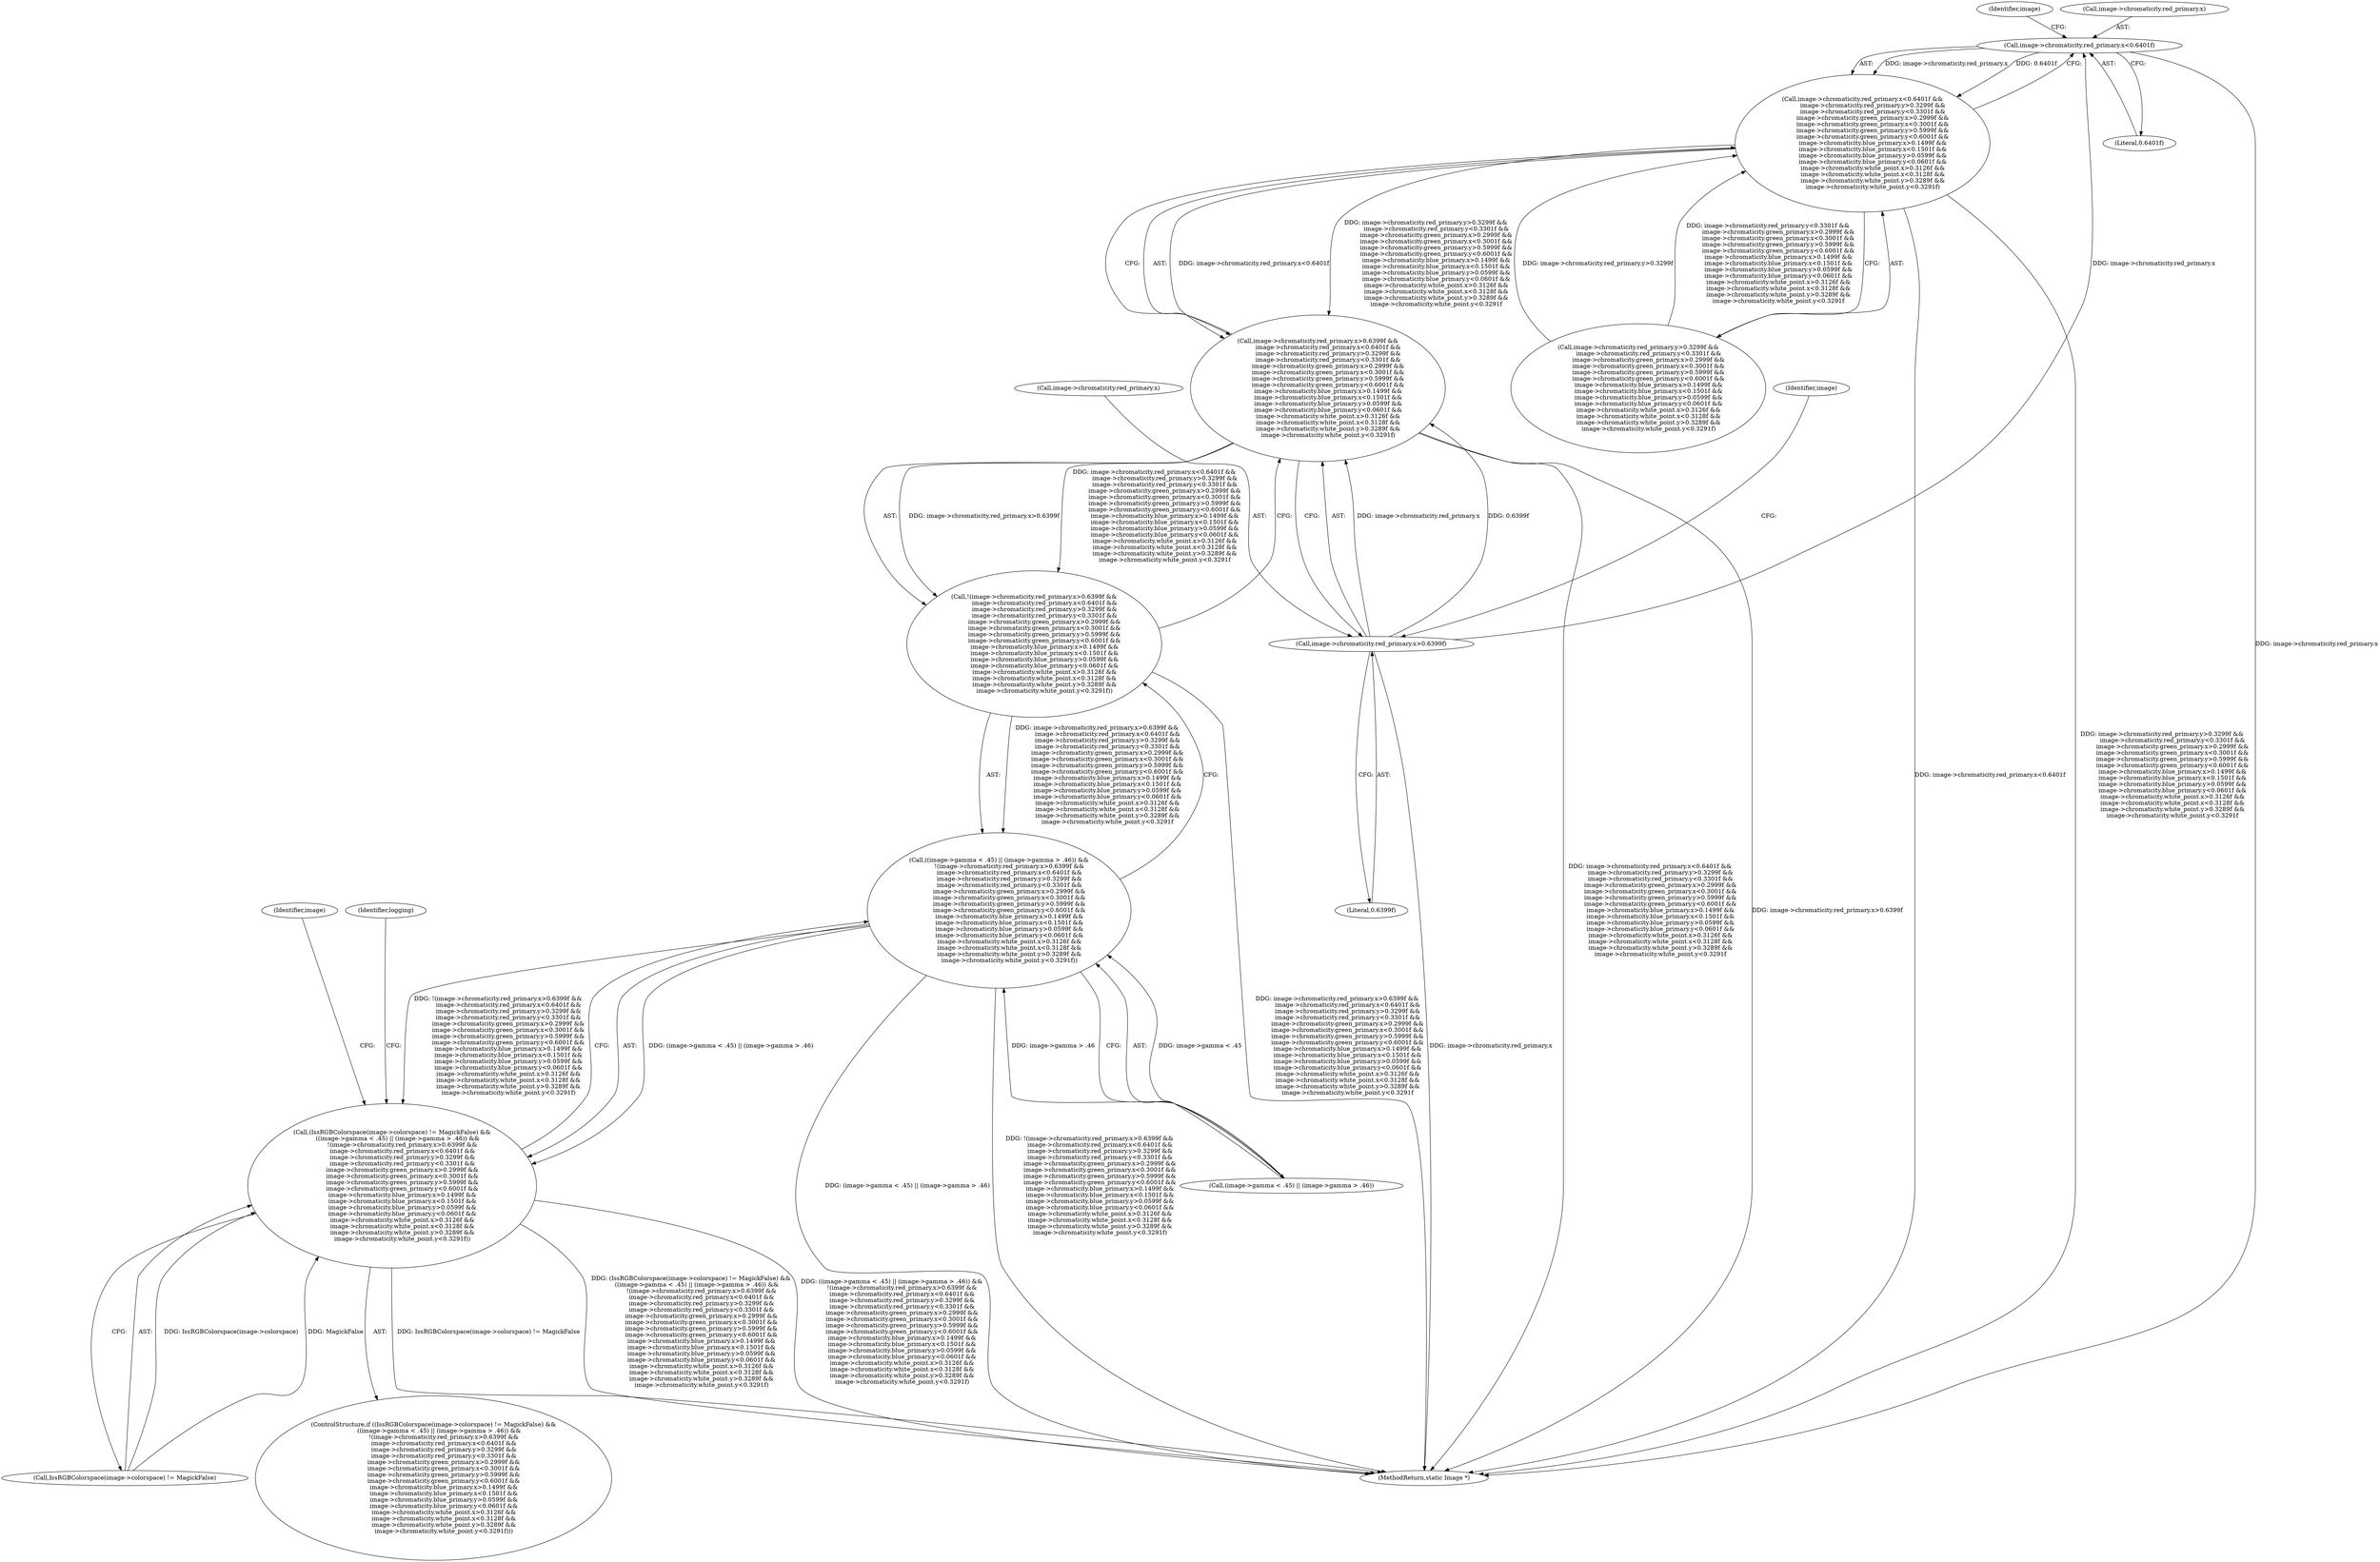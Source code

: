digraph "0_ImageMagick_aa84944b405acebbeefe871d0f64969b9e9f31ac_0@pointer" {
"1000334" [label="(Call,image->chromaticity.red_primary.x<0.6401f)"];
"1000324" [label="(Call,image->chromaticity.red_primary.x>0.6399f)"];
"1000333" [label="(Call,image->chromaticity.red_primary.x<0.6401f &&\n           image->chromaticity.red_primary.y>0.3299f &&\n           image->chromaticity.red_primary.y<0.3301f &&\n           image->chromaticity.green_primary.x>0.2999f &&\n           image->chromaticity.green_primary.x<0.3001f &&\n           image->chromaticity.green_primary.y>0.5999f &&\n           image->chromaticity.green_primary.y<0.6001f &&\n           image->chromaticity.blue_primary.x>0.1499f &&\n           image->chromaticity.blue_primary.x<0.1501f &&\n           image->chromaticity.blue_primary.y>0.0599f &&\n           image->chromaticity.blue_primary.y<0.0601f &&\n           image->chromaticity.white_point.x>0.3126f &&\n           image->chromaticity.white_point.x<0.3128f &&\n           image->chromaticity.white_point.y>0.3289f &&\n           image->chromaticity.white_point.y<0.3291f)"];
"1000323" [label="(Call,image->chromaticity.red_primary.x>0.6399f &&\n           image->chromaticity.red_primary.x<0.6401f &&\n           image->chromaticity.red_primary.y>0.3299f &&\n           image->chromaticity.red_primary.y<0.3301f &&\n           image->chromaticity.green_primary.x>0.2999f &&\n           image->chromaticity.green_primary.x<0.3001f &&\n           image->chromaticity.green_primary.y>0.5999f &&\n           image->chromaticity.green_primary.y<0.6001f &&\n           image->chromaticity.blue_primary.x>0.1499f &&\n           image->chromaticity.blue_primary.x<0.1501f &&\n           image->chromaticity.blue_primary.y>0.0599f &&\n           image->chromaticity.blue_primary.y<0.0601f &&\n           image->chromaticity.white_point.x>0.3126f &&\n           image->chromaticity.white_point.x<0.3128f &&\n           image->chromaticity.white_point.y>0.3289f &&\n           image->chromaticity.white_point.y<0.3291f)"];
"1000322" [label="(Call,!(image->chromaticity.red_primary.x>0.6399f &&\n           image->chromaticity.red_primary.x<0.6401f &&\n           image->chromaticity.red_primary.y>0.3299f &&\n           image->chromaticity.red_primary.y<0.3301f &&\n           image->chromaticity.green_primary.x>0.2999f &&\n           image->chromaticity.green_primary.x<0.3001f &&\n           image->chromaticity.green_primary.y>0.5999f &&\n           image->chromaticity.green_primary.y<0.6001f &&\n           image->chromaticity.blue_primary.x>0.1499f &&\n           image->chromaticity.blue_primary.x<0.1501f &&\n           image->chromaticity.blue_primary.y>0.0599f &&\n           image->chromaticity.blue_primary.y<0.0601f &&\n           image->chromaticity.white_point.x>0.3126f &&\n           image->chromaticity.white_point.x<0.3128f &&\n           image->chromaticity.white_point.y>0.3289f &&\n           image->chromaticity.white_point.y<0.3291f))"];
"1000310" [label="(Call,((image->gamma < .45) || (image->gamma > .46)) &&\n           !(image->chromaticity.red_primary.x>0.6399f &&\n           image->chromaticity.red_primary.x<0.6401f &&\n           image->chromaticity.red_primary.y>0.3299f &&\n           image->chromaticity.red_primary.y<0.3301f &&\n           image->chromaticity.green_primary.x>0.2999f &&\n           image->chromaticity.green_primary.x<0.3001f &&\n           image->chromaticity.green_primary.y>0.5999f &&\n           image->chromaticity.green_primary.y<0.6001f &&\n           image->chromaticity.blue_primary.x>0.1499f &&\n           image->chromaticity.blue_primary.x<0.1501f &&\n           image->chromaticity.blue_primary.y>0.0599f &&\n           image->chromaticity.blue_primary.y<0.0601f &&\n           image->chromaticity.white_point.x>0.3126f &&\n           image->chromaticity.white_point.x<0.3128f &&\n           image->chromaticity.white_point.y>0.3289f &&\n           image->chromaticity.white_point.y<0.3291f))"];
"1000303" [label="(Call,(IssRGBColorspace(image->colorspace) != MagickFalse) &&\n      ((image->gamma < .45) || (image->gamma > .46)) &&\n           !(image->chromaticity.red_primary.x>0.6399f &&\n           image->chromaticity.red_primary.x<0.6401f &&\n           image->chromaticity.red_primary.y>0.3299f &&\n           image->chromaticity.red_primary.y<0.3301f &&\n           image->chromaticity.green_primary.x>0.2999f &&\n           image->chromaticity.green_primary.x<0.3001f &&\n           image->chromaticity.green_primary.y>0.5999f &&\n           image->chromaticity.green_primary.y<0.6001f &&\n           image->chromaticity.blue_primary.x>0.1499f &&\n           image->chromaticity.blue_primary.x<0.1501f &&\n           image->chromaticity.blue_primary.y>0.0599f &&\n           image->chromaticity.blue_primary.y<0.0601f &&\n           image->chromaticity.white_point.x>0.3126f &&\n           image->chromaticity.white_point.x<0.3128f &&\n           image->chromaticity.white_point.y>0.3289f &&\n           image->chromaticity.white_point.y<0.3291f))"];
"1000332" [label="(Literal,0.6399f)"];
"1000348" [label="(Identifier,image)"];
"1000325" [label="(Call,image->chromaticity.red_primary.x)"];
"1000303" [label="(Call,(IssRGBColorspace(image->colorspace) != MagickFalse) &&\n      ((image->gamma < .45) || (image->gamma > .46)) &&\n           !(image->chromaticity.red_primary.x>0.6399f &&\n           image->chromaticity.red_primary.x<0.6401f &&\n           image->chromaticity.red_primary.y>0.3299f &&\n           image->chromaticity.red_primary.y<0.3301f &&\n           image->chromaticity.green_primary.x>0.2999f &&\n           image->chromaticity.green_primary.x<0.3001f &&\n           image->chromaticity.green_primary.y>0.5999f &&\n           image->chromaticity.green_primary.y<0.6001f &&\n           image->chromaticity.blue_primary.x>0.1499f &&\n           image->chromaticity.blue_primary.x<0.1501f &&\n           image->chromaticity.blue_primary.y>0.0599f &&\n           image->chromaticity.blue_primary.y<0.0601f &&\n           image->chromaticity.white_point.x>0.3126f &&\n           image->chromaticity.white_point.x<0.3128f &&\n           image->chromaticity.white_point.y>0.3289f &&\n           image->chromaticity.white_point.y<0.3291f))"];
"1000483" [label="(Identifier,image)"];
"1000343" [label="(Call,image->chromaticity.red_primary.y>0.3299f &&\n           image->chromaticity.red_primary.y<0.3301f &&\n           image->chromaticity.green_primary.x>0.2999f &&\n           image->chromaticity.green_primary.x<0.3001f &&\n           image->chromaticity.green_primary.y>0.5999f &&\n           image->chromaticity.green_primary.y<0.6001f &&\n           image->chromaticity.blue_primary.x>0.1499f &&\n           image->chromaticity.blue_primary.x<0.1501f &&\n           image->chromaticity.blue_primary.y>0.0599f &&\n           image->chromaticity.blue_primary.y<0.0601f &&\n           image->chromaticity.white_point.x>0.3126f &&\n           image->chromaticity.white_point.x<0.3128f &&\n           image->chromaticity.white_point.y>0.3289f &&\n           image->chromaticity.white_point.y<0.3291f)"];
"1000487" [label="(Identifier,logging)"];
"1000333" [label="(Call,image->chromaticity.red_primary.x<0.6401f &&\n           image->chromaticity.red_primary.y>0.3299f &&\n           image->chromaticity.red_primary.y<0.3301f &&\n           image->chromaticity.green_primary.x>0.2999f &&\n           image->chromaticity.green_primary.x<0.3001f &&\n           image->chromaticity.green_primary.y>0.5999f &&\n           image->chromaticity.green_primary.y<0.6001f &&\n           image->chromaticity.blue_primary.x>0.1499f &&\n           image->chromaticity.blue_primary.x<0.1501f &&\n           image->chromaticity.blue_primary.y>0.0599f &&\n           image->chromaticity.blue_primary.y<0.0601f &&\n           image->chromaticity.white_point.x>0.3126f &&\n           image->chromaticity.white_point.x<0.3128f &&\n           image->chromaticity.white_point.y>0.3289f &&\n           image->chromaticity.white_point.y<0.3291f)"];
"1000323" [label="(Call,image->chromaticity.red_primary.x>0.6399f &&\n           image->chromaticity.red_primary.x<0.6401f &&\n           image->chromaticity.red_primary.y>0.3299f &&\n           image->chromaticity.red_primary.y<0.3301f &&\n           image->chromaticity.green_primary.x>0.2999f &&\n           image->chromaticity.green_primary.x<0.3001f &&\n           image->chromaticity.green_primary.y>0.5999f &&\n           image->chromaticity.green_primary.y<0.6001f &&\n           image->chromaticity.blue_primary.x>0.1499f &&\n           image->chromaticity.blue_primary.x<0.1501f &&\n           image->chromaticity.blue_primary.y>0.0599f &&\n           image->chromaticity.blue_primary.y<0.0601f &&\n           image->chromaticity.white_point.x>0.3126f &&\n           image->chromaticity.white_point.x<0.3128f &&\n           image->chromaticity.white_point.y>0.3289f &&\n           image->chromaticity.white_point.y<0.3291f)"];
"1000535" [label="(MethodReturn,static Image *)"];
"1000310" [label="(Call,((image->gamma < .45) || (image->gamma > .46)) &&\n           !(image->chromaticity.red_primary.x>0.6399f &&\n           image->chromaticity.red_primary.x<0.6401f &&\n           image->chromaticity.red_primary.y>0.3299f &&\n           image->chromaticity.red_primary.y<0.3301f &&\n           image->chromaticity.green_primary.x>0.2999f &&\n           image->chromaticity.green_primary.x<0.3001f &&\n           image->chromaticity.green_primary.y>0.5999f &&\n           image->chromaticity.green_primary.y<0.6001f &&\n           image->chromaticity.blue_primary.x>0.1499f &&\n           image->chromaticity.blue_primary.x<0.1501f &&\n           image->chromaticity.blue_primary.y>0.0599f &&\n           image->chromaticity.blue_primary.y<0.0601f &&\n           image->chromaticity.white_point.x>0.3126f &&\n           image->chromaticity.white_point.x<0.3128f &&\n           image->chromaticity.white_point.y>0.3289f &&\n           image->chromaticity.white_point.y<0.3291f))"];
"1000304" [label="(Call,IssRGBColorspace(image->colorspace) != MagickFalse)"];
"1000322" [label="(Call,!(image->chromaticity.red_primary.x>0.6399f &&\n           image->chromaticity.red_primary.x<0.6401f &&\n           image->chromaticity.red_primary.y>0.3299f &&\n           image->chromaticity.red_primary.y<0.3301f &&\n           image->chromaticity.green_primary.x>0.2999f &&\n           image->chromaticity.green_primary.x<0.3001f &&\n           image->chromaticity.green_primary.y>0.5999f &&\n           image->chromaticity.green_primary.y<0.6001f &&\n           image->chromaticity.blue_primary.x>0.1499f &&\n           image->chromaticity.blue_primary.x<0.1501f &&\n           image->chromaticity.blue_primary.y>0.0599f &&\n           image->chromaticity.blue_primary.y<0.0601f &&\n           image->chromaticity.white_point.x>0.3126f &&\n           image->chromaticity.white_point.x<0.3128f &&\n           image->chromaticity.white_point.y>0.3289f &&\n           image->chromaticity.white_point.y<0.3291f))"];
"1000311" [label="(Call,(image->gamma < .45) || (image->gamma > .46))"];
"1000334" [label="(Call,image->chromaticity.red_primary.x<0.6401f)"];
"1000335" [label="(Call,image->chromaticity.red_primary.x)"];
"1000342" [label="(Literal,0.6401f)"];
"1000324" [label="(Call,image->chromaticity.red_primary.x>0.6399f)"];
"1000302" [label="(ControlStructure,if ((IssRGBColorspace(image->colorspace) != MagickFalse) &&\n      ((image->gamma < .45) || (image->gamma > .46)) &&\n           !(image->chromaticity.red_primary.x>0.6399f &&\n           image->chromaticity.red_primary.x<0.6401f &&\n           image->chromaticity.red_primary.y>0.3299f &&\n           image->chromaticity.red_primary.y<0.3301f &&\n           image->chromaticity.green_primary.x>0.2999f &&\n           image->chromaticity.green_primary.x<0.3001f &&\n           image->chromaticity.green_primary.y>0.5999f &&\n           image->chromaticity.green_primary.y<0.6001f &&\n           image->chromaticity.blue_primary.x>0.1499f &&\n           image->chromaticity.blue_primary.x<0.1501f &&\n           image->chromaticity.blue_primary.y>0.0599f &&\n           image->chromaticity.blue_primary.y<0.0601f &&\n           image->chromaticity.white_point.x>0.3126f &&\n           image->chromaticity.white_point.x<0.3128f &&\n           image->chromaticity.white_point.y>0.3289f &&\n           image->chromaticity.white_point.y<0.3291f)))"];
"1000338" [label="(Identifier,image)"];
"1000334" -> "1000333"  [label="AST: "];
"1000334" -> "1000342"  [label="CFG: "];
"1000335" -> "1000334"  [label="AST: "];
"1000342" -> "1000334"  [label="AST: "];
"1000348" -> "1000334"  [label="CFG: "];
"1000333" -> "1000334"  [label="CFG: "];
"1000334" -> "1000535"  [label="DDG: image->chromaticity.red_primary.x"];
"1000334" -> "1000333"  [label="DDG: image->chromaticity.red_primary.x"];
"1000334" -> "1000333"  [label="DDG: 0.6401f"];
"1000324" -> "1000334"  [label="DDG: image->chromaticity.red_primary.x"];
"1000324" -> "1000323"  [label="AST: "];
"1000324" -> "1000332"  [label="CFG: "];
"1000325" -> "1000324"  [label="AST: "];
"1000332" -> "1000324"  [label="AST: "];
"1000338" -> "1000324"  [label="CFG: "];
"1000323" -> "1000324"  [label="CFG: "];
"1000324" -> "1000535"  [label="DDG: image->chromaticity.red_primary.x"];
"1000324" -> "1000323"  [label="DDG: image->chromaticity.red_primary.x"];
"1000324" -> "1000323"  [label="DDG: 0.6399f"];
"1000333" -> "1000323"  [label="AST: "];
"1000333" -> "1000343"  [label="CFG: "];
"1000343" -> "1000333"  [label="AST: "];
"1000323" -> "1000333"  [label="CFG: "];
"1000333" -> "1000535"  [label="DDG: image->chromaticity.red_primary.x<0.6401f"];
"1000333" -> "1000535"  [label="DDG: image->chromaticity.red_primary.y>0.3299f &&\n           image->chromaticity.red_primary.y<0.3301f &&\n           image->chromaticity.green_primary.x>0.2999f &&\n           image->chromaticity.green_primary.x<0.3001f &&\n           image->chromaticity.green_primary.y>0.5999f &&\n           image->chromaticity.green_primary.y<0.6001f &&\n           image->chromaticity.blue_primary.x>0.1499f &&\n           image->chromaticity.blue_primary.x<0.1501f &&\n           image->chromaticity.blue_primary.y>0.0599f &&\n           image->chromaticity.blue_primary.y<0.0601f &&\n           image->chromaticity.white_point.x>0.3126f &&\n           image->chromaticity.white_point.x<0.3128f &&\n           image->chromaticity.white_point.y>0.3289f &&\n           image->chromaticity.white_point.y<0.3291f"];
"1000333" -> "1000323"  [label="DDG: image->chromaticity.red_primary.x<0.6401f"];
"1000333" -> "1000323"  [label="DDG: image->chromaticity.red_primary.y>0.3299f &&\n           image->chromaticity.red_primary.y<0.3301f &&\n           image->chromaticity.green_primary.x>0.2999f &&\n           image->chromaticity.green_primary.x<0.3001f &&\n           image->chromaticity.green_primary.y>0.5999f &&\n           image->chromaticity.green_primary.y<0.6001f &&\n           image->chromaticity.blue_primary.x>0.1499f &&\n           image->chromaticity.blue_primary.x<0.1501f &&\n           image->chromaticity.blue_primary.y>0.0599f &&\n           image->chromaticity.blue_primary.y<0.0601f &&\n           image->chromaticity.white_point.x>0.3126f &&\n           image->chromaticity.white_point.x<0.3128f &&\n           image->chromaticity.white_point.y>0.3289f &&\n           image->chromaticity.white_point.y<0.3291f"];
"1000343" -> "1000333"  [label="DDG: image->chromaticity.red_primary.y>0.3299f"];
"1000343" -> "1000333"  [label="DDG: image->chromaticity.red_primary.y<0.3301f &&\n           image->chromaticity.green_primary.x>0.2999f &&\n           image->chromaticity.green_primary.x<0.3001f &&\n           image->chromaticity.green_primary.y>0.5999f &&\n           image->chromaticity.green_primary.y<0.6001f &&\n           image->chromaticity.blue_primary.x>0.1499f &&\n           image->chromaticity.blue_primary.x<0.1501f &&\n           image->chromaticity.blue_primary.y>0.0599f &&\n           image->chromaticity.blue_primary.y<0.0601f &&\n           image->chromaticity.white_point.x>0.3126f &&\n           image->chromaticity.white_point.x<0.3128f &&\n           image->chromaticity.white_point.y>0.3289f &&\n           image->chromaticity.white_point.y<0.3291f"];
"1000323" -> "1000322"  [label="AST: "];
"1000322" -> "1000323"  [label="CFG: "];
"1000323" -> "1000535"  [label="DDG: image->chromaticity.red_primary.x<0.6401f &&\n           image->chromaticity.red_primary.y>0.3299f &&\n           image->chromaticity.red_primary.y<0.3301f &&\n           image->chromaticity.green_primary.x>0.2999f &&\n           image->chromaticity.green_primary.x<0.3001f &&\n           image->chromaticity.green_primary.y>0.5999f &&\n           image->chromaticity.green_primary.y<0.6001f &&\n           image->chromaticity.blue_primary.x>0.1499f &&\n           image->chromaticity.blue_primary.x<0.1501f &&\n           image->chromaticity.blue_primary.y>0.0599f &&\n           image->chromaticity.blue_primary.y<0.0601f &&\n           image->chromaticity.white_point.x>0.3126f &&\n           image->chromaticity.white_point.x<0.3128f &&\n           image->chromaticity.white_point.y>0.3289f &&\n           image->chromaticity.white_point.y<0.3291f"];
"1000323" -> "1000535"  [label="DDG: image->chromaticity.red_primary.x>0.6399f"];
"1000323" -> "1000322"  [label="DDG: image->chromaticity.red_primary.x>0.6399f"];
"1000323" -> "1000322"  [label="DDG: image->chromaticity.red_primary.x<0.6401f &&\n           image->chromaticity.red_primary.y>0.3299f &&\n           image->chromaticity.red_primary.y<0.3301f &&\n           image->chromaticity.green_primary.x>0.2999f &&\n           image->chromaticity.green_primary.x<0.3001f &&\n           image->chromaticity.green_primary.y>0.5999f &&\n           image->chromaticity.green_primary.y<0.6001f &&\n           image->chromaticity.blue_primary.x>0.1499f &&\n           image->chromaticity.blue_primary.x<0.1501f &&\n           image->chromaticity.blue_primary.y>0.0599f &&\n           image->chromaticity.blue_primary.y<0.0601f &&\n           image->chromaticity.white_point.x>0.3126f &&\n           image->chromaticity.white_point.x<0.3128f &&\n           image->chromaticity.white_point.y>0.3289f &&\n           image->chromaticity.white_point.y<0.3291f"];
"1000322" -> "1000310"  [label="AST: "];
"1000310" -> "1000322"  [label="CFG: "];
"1000322" -> "1000535"  [label="DDG: image->chromaticity.red_primary.x>0.6399f &&\n           image->chromaticity.red_primary.x<0.6401f &&\n           image->chromaticity.red_primary.y>0.3299f &&\n           image->chromaticity.red_primary.y<0.3301f &&\n           image->chromaticity.green_primary.x>0.2999f &&\n           image->chromaticity.green_primary.x<0.3001f &&\n           image->chromaticity.green_primary.y>0.5999f &&\n           image->chromaticity.green_primary.y<0.6001f &&\n           image->chromaticity.blue_primary.x>0.1499f &&\n           image->chromaticity.blue_primary.x<0.1501f &&\n           image->chromaticity.blue_primary.y>0.0599f &&\n           image->chromaticity.blue_primary.y<0.0601f &&\n           image->chromaticity.white_point.x>0.3126f &&\n           image->chromaticity.white_point.x<0.3128f &&\n           image->chromaticity.white_point.y>0.3289f &&\n           image->chromaticity.white_point.y<0.3291f"];
"1000322" -> "1000310"  [label="DDG: image->chromaticity.red_primary.x>0.6399f &&\n           image->chromaticity.red_primary.x<0.6401f &&\n           image->chromaticity.red_primary.y>0.3299f &&\n           image->chromaticity.red_primary.y<0.3301f &&\n           image->chromaticity.green_primary.x>0.2999f &&\n           image->chromaticity.green_primary.x<0.3001f &&\n           image->chromaticity.green_primary.y>0.5999f &&\n           image->chromaticity.green_primary.y<0.6001f &&\n           image->chromaticity.blue_primary.x>0.1499f &&\n           image->chromaticity.blue_primary.x<0.1501f &&\n           image->chromaticity.blue_primary.y>0.0599f &&\n           image->chromaticity.blue_primary.y<0.0601f &&\n           image->chromaticity.white_point.x>0.3126f &&\n           image->chromaticity.white_point.x<0.3128f &&\n           image->chromaticity.white_point.y>0.3289f &&\n           image->chromaticity.white_point.y<0.3291f"];
"1000310" -> "1000303"  [label="AST: "];
"1000310" -> "1000311"  [label="CFG: "];
"1000311" -> "1000310"  [label="AST: "];
"1000303" -> "1000310"  [label="CFG: "];
"1000310" -> "1000535"  [label="DDG: (image->gamma < .45) || (image->gamma > .46)"];
"1000310" -> "1000535"  [label="DDG: !(image->chromaticity.red_primary.x>0.6399f &&\n           image->chromaticity.red_primary.x<0.6401f &&\n           image->chromaticity.red_primary.y>0.3299f &&\n           image->chromaticity.red_primary.y<0.3301f &&\n           image->chromaticity.green_primary.x>0.2999f &&\n           image->chromaticity.green_primary.x<0.3001f &&\n           image->chromaticity.green_primary.y>0.5999f &&\n           image->chromaticity.green_primary.y<0.6001f &&\n           image->chromaticity.blue_primary.x>0.1499f &&\n           image->chromaticity.blue_primary.x<0.1501f &&\n           image->chromaticity.blue_primary.y>0.0599f &&\n           image->chromaticity.blue_primary.y<0.0601f &&\n           image->chromaticity.white_point.x>0.3126f &&\n           image->chromaticity.white_point.x<0.3128f &&\n           image->chromaticity.white_point.y>0.3289f &&\n           image->chromaticity.white_point.y<0.3291f)"];
"1000310" -> "1000303"  [label="DDG: (image->gamma < .45) || (image->gamma > .46)"];
"1000310" -> "1000303"  [label="DDG: !(image->chromaticity.red_primary.x>0.6399f &&\n           image->chromaticity.red_primary.x<0.6401f &&\n           image->chromaticity.red_primary.y>0.3299f &&\n           image->chromaticity.red_primary.y<0.3301f &&\n           image->chromaticity.green_primary.x>0.2999f &&\n           image->chromaticity.green_primary.x<0.3001f &&\n           image->chromaticity.green_primary.y>0.5999f &&\n           image->chromaticity.green_primary.y<0.6001f &&\n           image->chromaticity.blue_primary.x>0.1499f &&\n           image->chromaticity.blue_primary.x<0.1501f &&\n           image->chromaticity.blue_primary.y>0.0599f &&\n           image->chromaticity.blue_primary.y<0.0601f &&\n           image->chromaticity.white_point.x>0.3126f &&\n           image->chromaticity.white_point.x<0.3128f &&\n           image->chromaticity.white_point.y>0.3289f &&\n           image->chromaticity.white_point.y<0.3291f)"];
"1000311" -> "1000310"  [label="DDG: image->gamma < .45"];
"1000311" -> "1000310"  [label="DDG: image->gamma > .46"];
"1000303" -> "1000302"  [label="AST: "];
"1000303" -> "1000304"  [label="CFG: "];
"1000304" -> "1000303"  [label="AST: "];
"1000483" -> "1000303"  [label="CFG: "];
"1000487" -> "1000303"  [label="CFG: "];
"1000303" -> "1000535"  [label="DDG: (IssRGBColorspace(image->colorspace) != MagickFalse) &&\n      ((image->gamma < .45) || (image->gamma > .46)) &&\n           !(image->chromaticity.red_primary.x>0.6399f &&\n           image->chromaticity.red_primary.x<0.6401f &&\n           image->chromaticity.red_primary.y>0.3299f &&\n           image->chromaticity.red_primary.y<0.3301f &&\n           image->chromaticity.green_primary.x>0.2999f &&\n           image->chromaticity.green_primary.x<0.3001f &&\n           image->chromaticity.green_primary.y>0.5999f &&\n           image->chromaticity.green_primary.y<0.6001f &&\n           image->chromaticity.blue_primary.x>0.1499f &&\n           image->chromaticity.blue_primary.x<0.1501f &&\n           image->chromaticity.blue_primary.y>0.0599f &&\n           image->chromaticity.blue_primary.y<0.0601f &&\n           image->chromaticity.white_point.x>0.3126f &&\n           image->chromaticity.white_point.x<0.3128f &&\n           image->chromaticity.white_point.y>0.3289f &&\n           image->chromaticity.white_point.y<0.3291f)"];
"1000303" -> "1000535"  [label="DDG: ((image->gamma < .45) || (image->gamma > .46)) &&\n           !(image->chromaticity.red_primary.x>0.6399f &&\n           image->chromaticity.red_primary.x<0.6401f &&\n           image->chromaticity.red_primary.y>0.3299f &&\n           image->chromaticity.red_primary.y<0.3301f &&\n           image->chromaticity.green_primary.x>0.2999f &&\n           image->chromaticity.green_primary.x<0.3001f &&\n           image->chromaticity.green_primary.y>0.5999f &&\n           image->chromaticity.green_primary.y<0.6001f &&\n           image->chromaticity.blue_primary.x>0.1499f &&\n           image->chromaticity.blue_primary.x<0.1501f &&\n           image->chromaticity.blue_primary.y>0.0599f &&\n           image->chromaticity.blue_primary.y<0.0601f &&\n           image->chromaticity.white_point.x>0.3126f &&\n           image->chromaticity.white_point.x<0.3128f &&\n           image->chromaticity.white_point.y>0.3289f &&\n           image->chromaticity.white_point.y<0.3291f)"];
"1000303" -> "1000535"  [label="DDG: IssRGBColorspace(image->colorspace) != MagickFalse"];
"1000304" -> "1000303"  [label="DDG: IssRGBColorspace(image->colorspace)"];
"1000304" -> "1000303"  [label="DDG: MagickFalse"];
}
